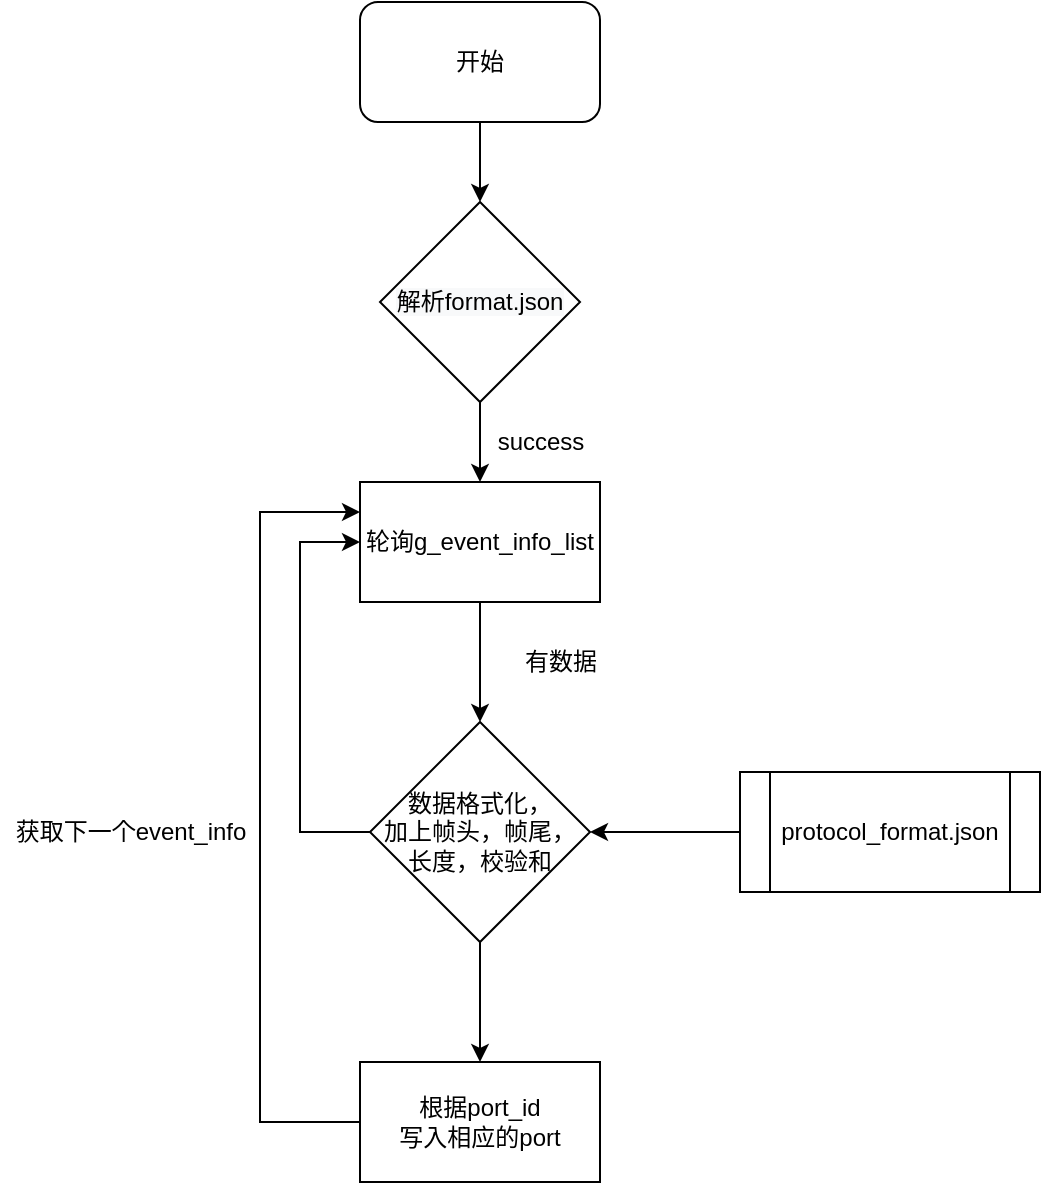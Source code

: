 <mxfile version="14.9.0" type="github">
  <diagram id="-HY0pViwch3TtxszQ90N" name="Page-1">
    <mxGraphModel dx="782" dy="425" grid="1" gridSize="10" guides="1" tooltips="1" connect="1" arrows="1" fold="1" page="1" pageScale="1" pageWidth="2339" pageHeight="3300" math="0" shadow="0">
      <root>
        <mxCell id="0" />
        <mxCell id="1" parent="0" />
        <mxCell id="3Jr1gEqklFS7zzRCALNh-3" style="edgeStyle=orthogonalEdgeStyle;rounded=0;orthogonalLoop=1;jettySize=auto;html=1;entryX=0.5;entryY=0;entryDx=0;entryDy=0;" edge="1" parent="1" source="3Jr1gEqklFS7zzRCALNh-1" target="3Jr1gEqklFS7zzRCALNh-2">
          <mxGeometry relative="1" as="geometry" />
        </mxCell>
        <mxCell id="3Jr1gEqklFS7zzRCALNh-1" value="开始" style="rounded=1;whiteSpace=wrap;html=1;" vertex="1" parent="1">
          <mxGeometry x="370" y="90" width="120" height="60" as="geometry" />
        </mxCell>
        <mxCell id="3Jr1gEqklFS7zzRCALNh-5" style="edgeStyle=orthogonalEdgeStyle;rounded=0;orthogonalLoop=1;jettySize=auto;html=1;" edge="1" parent="1" source="3Jr1gEqklFS7zzRCALNh-2" target="3Jr1gEqklFS7zzRCALNh-4">
          <mxGeometry relative="1" as="geometry" />
        </mxCell>
        <mxCell id="3Jr1gEqklFS7zzRCALNh-2" value="&#xa;&#xa;&lt;span style=&quot;color: rgb(0, 0, 0); font-family: helvetica; font-size: 12px; font-style: normal; font-weight: 400; letter-spacing: normal; text-align: center; text-indent: 0px; text-transform: none; word-spacing: 0px; background-color: rgb(248, 249, 250); display: inline; float: none;&quot;&gt;解析format.json&lt;/span&gt;&#xa;&#xa;" style="rhombus;whiteSpace=wrap;html=1;" vertex="1" parent="1">
          <mxGeometry x="380" y="190" width="100" height="100" as="geometry" />
        </mxCell>
        <mxCell id="3Jr1gEqklFS7zzRCALNh-9" style="edgeStyle=orthogonalEdgeStyle;rounded=0;orthogonalLoop=1;jettySize=auto;html=1;entryX=0.5;entryY=0;entryDx=0;entryDy=0;" edge="1" parent="1" source="3Jr1gEqklFS7zzRCALNh-4" target="3Jr1gEqklFS7zzRCALNh-8">
          <mxGeometry relative="1" as="geometry" />
        </mxCell>
        <mxCell id="3Jr1gEqklFS7zzRCALNh-4" value="轮询g_event_info_list" style="rounded=0;whiteSpace=wrap;html=1;" vertex="1" parent="1">
          <mxGeometry x="370" y="330" width="120" height="60" as="geometry" />
        </mxCell>
        <mxCell id="3Jr1gEqklFS7zzRCALNh-6" value="success" style="text;html=1;align=center;verticalAlign=middle;resizable=0;points=[];autosize=1;strokeColor=none;" vertex="1" parent="1">
          <mxGeometry x="430" y="300" width="60" height="20" as="geometry" />
        </mxCell>
        <mxCell id="3Jr1gEqklFS7zzRCALNh-14" style="edgeStyle=orthogonalEdgeStyle;rounded=0;orthogonalLoop=1;jettySize=auto;html=1;entryX=0;entryY=0.5;entryDx=0;entryDy=0;" edge="1" parent="1" source="3Jr1gEqklFS7zzRCALNh-8" target="3Jr1gEqklFS7zzRCALNh-4">
          <mxGeometry relative="1" as="geometry">
            <Array as="points">
              <mxPoint x="340" y="505" />
              <mxPoint x="340" y="360" />
            </Array>
          </mxGeometry>
        </mxCell>
        <mxCell id="3Jr1gEqklFS7zzRCALNh-16" style="edgeStyle=orthogonalEdgeStyle;rounded=0;orthogonalLoop=1;jettySize=auto;html=1;" edge="1" parent="1" source="3Jr1gEqklFS7zzRCALNh-8" target="3Jr1gEqklFS7zzRCALNh-15">
          <mxGeometry relative="1" as="geometry" />
        </mxCell>
        <mxCell id="3Jr1gEqklFS7zzRCALNh-8" value="数据格式化，&lt;br&gt;加上帧头，帧尾，&lt;br&gt;长度，校验和" style="rhombus;whiteSpace=wrap;html=1;" vertex="1" parent="1">
          <mxGeometry x="375" y="450" width="110" height="110" as="geometry" />
        </mxCell>
        <mxCell id="3Jr1gEqklFS7zzRCALNh-10" value="有数据" style="text;html=1;align=center;verticalAlign=middle;resizable=0;points=[];autosize=1;strokeColor=none;" vertex="1" parent="1">
          <mxGeometry x="445" y="410" width="50" height="20" as="geometry" />
        </mxCell>
        <mxCell id="3Jr1gEqklFS7zzRCALNh-12" style="edgeStyle=orthogonalEdgeStyle;rounded=0;orthogonalLoop=1;jettySize=auto;html=1;entryX=1;entryY=0.5;entryDx=0;entryDy=0;" edge="1" parent="1" source="3Jr1gEqklFS7zzRCALNh-11" target="3Jr1gEqklFS7zzRCALNh-8">
          <mxGeometry relative="1" as="geometry" />
        </mxCell>
        <mxCell id="3Jr1gEqklFS7zzRCALNh-11" value="protocol_format.json" style="shape=process;whiteSpace=wrap;html=1;backgroundOutline=1;" vertex="1" parent="1">
          <mxGeometry x="560" y="475" width="150" height="60" as="geometry" />
        </mxCell>
        <mxCell id="3Jr1gEqklFS7zzRCALNh-17" style="edgeStyle=orthogonalEdgeStyle;rounded=0;orthogonalLoop=1;jettySize=auto;html=1;entryX=0;entryY=0.25;entryDx=0;entryDy=0;" edge="1" parent="1" source="3Jr1gEqklFS7zzRCALNh-15" target="3Jr1gEqklFS7zzRCALNh-4">
          <mxGeometry relative="1" as="geometry">
            <Array as="points">
              <mxPoint x="320" y="650" />
              <mxPoint x="320" y="345" />
            </Array>
          </mxGeometry>
        </mxCell>
        <mxCell id="3Jr1gEqklFS7zzRCALNh-15" value="根据port_id&lt;br&gt;写入相应的port" style="rounded=0;whiteSpace=wrap;html=1;" vertex="1" parent="1">
          <mxGeometry x="370" y="620" width="120" height="60" as="geometry" />
        </mxCell>
        <mxCell id="3Jr1gEqklFS7zzRCALNh-18" value="获取下一个event_info" style="text;html=1;align=center;verticalAlign=middle;resizable=0;points=[];autosize=1;strokeColor=none;" vertex="1" parent="1">
          <mxGeometry x="190" y="495" width="130" height="20" as="geometry" />
        </mxCell>
      </root>
    </mxGraphModel>
  </diagram>
</mxfile>
